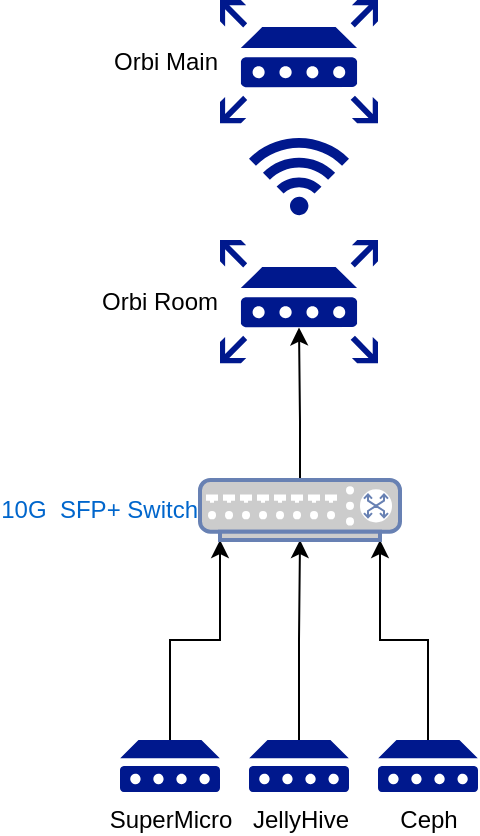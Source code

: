 <mxfile version="20.8.18" type="github" pages="7">
  <diagram id="E1EfsuxhSvi0O3DrFGvF" name="Network Overview">
    <mxGraphModel dx="1152" dy="1152" grid="1" gridSize="10" guides="1" tooltips="1" connect="1" arrows="1" fold="1" page="1" pageScale="1" pageWidth="850" pageHeight="1100" math="0" shadow="0">
      <root>
        <mxCell id="0" />
        <mxCell id="1" parent="0" />
        <mxCell id="7sLhB7o1R7ILvc8eoV0f-6" style="edgeStyle=orthogonalEdgeStyle;rounded=0;orthogonalLoop=1;jettySize=auto;html=1;entryX=0.1;entryY=1;entryDx=0;entryDy=0;entryPerimeter=0;" parent="1" source="7sLhB7o1R7ILvc8eoV0f-2" target="7sLhB7o1R7ILvc8eoV0f-5" edge="1">
          <mxGeometry relative="1" as="geometry" />
        </mxCell>
        <UserObject label="SuperMicro" link="data:page/id,ElCHXQXP82IoNYrYS7ia" id="7sLhB7o1R7ILvc8eoV0f-2">
          <mxCell style="sketch=0;aspect=fixed;pointerEvents=1;shadow=0;dashed=0;html=1;strokeColor=none;labelPosition=center;verticalLabelPosition=bottom;verticalAlign=top;align=center;fillColor=#00188D;shape=mxgraph.mscae.enterprise.device" parent="1" vertex="1">
            <mxGeometry x="336" y="524" width="50" height="26" as="geometry" />
          </mxCell>
        </UserObject>
        <mxCell id="7sLhB7o1R7ILvc8eoV0f-8" style="edgeStyle=orthogonalEdgeStyle;rounded=0;orthogonalLoop=1;jettySize=auto;html=1;entryX=0.9;entryY=1;entryDx=0;entryDy=0;entryPerimeter=0;" parent="1" source="7sLhB7o1R7ILvc8eoV0f-3" target="7sLhB7o1R7ILvc8eoV0f-5" edge="1">
          <mxGeometry relative="1" as="geometry" />
        </mxCell>
        <UserObject label="Ceph" link="data:page/id,j83oYdBpqzVburkKQ1tJ" id="7sLhB7o1R7ILvc8eoV0f-3">
          <mxCell style="sketch=0;aspect=fixed;pointerEvents=1;shadow=0;dashed=0;html=1;strokeColor=none;labelPosition=center;verticalLabelPosition=bottom;verticalAlign=top;align=center;fillColor=#00188D;shape=mxgraph.mscae.enterprise.device" parent="1" vertex="1">
            <mxGeometry x="465" y="524" width="50" height="26" as="geometry" />
          </mxCell>
        </UserObject>
        <mxCell id="7sLhB7o1R7ILvc8eoV0f-7" style="edgeStyle=orthogonalEdgeStyle;rounded=0;orthogonalLoop=1;jettySize=auto;html=1;entryX=0.5;entryY=1;entryDx=0;entryDy=0;entryPerimeter=0;" parent="1" source="7sLhB7o1R7ILvc8eoV0f-4" target="7sLhB7o1R7ILvc8eoV0f-5" edge="1">
          <mxGeometry relative="1" as="geometry" />
        </mxCell>
        <UserObject label="JellyHive" link="data:page/id,f75ZTOVikK77dWQOuikO" id="7sLhB7o1R7ILvc8eoV0f-4">
          <mxCell style="sketch=0;aspect=fixed;pointerEvents=1;shadow=0;dashed=0;html=1;strokeColor=none;labelPosition=center;verticalLabelPosition=bottom;verticalAlign=top;align=center;fillColor=#00188D;shape=mxgraph.mscae.enterprise.device" parent="1" vertex="1">
            <mxGeometry x="400.5" y="524" width="50" height="26" as="geometry" />
          </mxCell>
        </UserObject>
        <mxCell id="5HfGmw7fs_nK85q7B12F-2" style="edgeStyle=orthogonalEdgeStyle;rounded=0;orthogonalLoop=1;jettySize=auto;html=1;exitX=0.5;exitY=0;exitDx=0;exitDy=0;exitPerimeter=0;entryX=0.5;entryY=0.71;entryDx=0;entryDy=0;entryPerimeter=0;" edge="1" parent="1" source="7sLhB7o1R7ILvc8eoV0f-5" target="5HfGmw7fs_nK85q7B12F-1">
          <mxGeometry relative="1" as="geometry" />
        </mxCell>
        <mxCell id="7sLhB7o1R7ILvc8eoV0f-5" value="10G&amp;nbsp; SFP+ Switch" style="fontColor=#0066CC;verticalAlign=middle;verticalLabelPosition=middle;labelPosition=left;align=right;html=1;outlineConnect=0;fillColor=#CCCCCC;strokeColor=#6881B3;gradientColor=none;gradientDirection=north;strokeWidth=2;shape=mxgraph.networks.switch;" parent="1" vertex="1">
          <mxGeometry x="376" y="394" width="100" height="30" as="geometry" />
        </mxCell>
        <mxCell id="7sLhB7o1R7ILvc8eoV0f-9" value="" style="sketch=0;aspect=fixed;pointerEvents=1;shadow=0;dashed=0;html=1;strokeColor=none;labelPosition=center;verticalLabelPosition=bottom;verticalAlign=top;align=center;fillColor=#00188D;shape=mxgraph.mscae.enterprise.wireless_connection;rotation=-90;" parent="1" vertex="1">
          <mxGeometry x="404.5" y="215.62" width="42" height="50" as="geometry" />
        </mxCell>
        <mxCell id="7sLhB7o1R7ILvc8eoV0f-10" value="Orbi Main" style="sketch=0;aspect=fixed;pointerEvents=1;shadow=0;dashed=0;html=1;strokeColor=none;labelPosition=left;verticalLabelPosition=middle;verticalAlign=middle;align=right;fillColor=#00188D;shape=mxgraph.mscae.enterprise.router" parent="1" vertex="1">
          <mxGeometry x="386" y="154" width="79" height="61.62" as="geometry" />
        </mxCell>
        <mxCell id="5HfGmw7fs_nK85q7B12F-1" value="Orbi Room" style="sketch=0;aspect=fixed;pointerEvents=1;shadow=0;dashed=0;html=1;strokeColor=none;labelPosition=left;verticalLabelPosition=middle;verticalAlign=middle;align=right;fillColor=#00188D;shape=mxgraph.mscae.enterprise.router" vertex="1" parent="1">
          <mxGeometry x="386" y="274" width="79" height="61.62" as="geometry" />
        </mxCell>
      </root>
    </mxGraphModel>
  </diagram>
  <diagram id="ElCHXQXP82IoNYrYS7ia" name="SuperMicro DualSock">
    <mxGraphModel dx="1152" dy="1152" grid="1" gridSize="10" guides="1" tooltips="1" connect="1" arrows="1" fold="1" page="1" pageScale="1" pageWidth="850" pageHeight="1100" math="0" shadow="0">
      <root>
        <mxCell id="0" />
        <mxCell id="1" parent="0" />
      </root>
    </mxGraphModel>
  </diagram>
  <diagram id="j83oYdBpqzVburkKQ1tJ" name="Ceph">
    <mxGraphModel dx="1152" dy="1152" grid="1" gridSize="10" guides="1" tooltips="1" connect="1" arrows="1" fold="1" page="1" pageScale="1" pageWidth="850" pageHeight="1100" math="0" shadow="0">
      <root>
        <mxCell id="0" />
        <mxCell id="1" parent="0" />
        <mxCell id="AwaVexAP-3yjNLGgfEaI-5" style="edgeStyle=orthogonalEdgeStyle;rounded=0;orthogonalLoop=1;jettySize=auto;html=1;exitX=0.5;exitY=0;exitDx=0;exitDy=0;exitPerimeter=0;entryX=0.01;entryY=0.98;entryDx=0;entryDy=0;entryPerimeter=0;" edge="1" parent="1" source="AwaVexAP-3yjNLGgfEaI-1" target="AwaVexAP-3yjNLGgfEaI-4">
          <mxGeometry relative="1" as="geometry" />
        </mxCell>
        <UserObject label="Ceph-1" link="data:page/id,Vjd5sq-JhDC3Dur63Eyk" id="AwaVexAP-3yjNLGgfEaI-1">
          <mxCell style="sketch=0;aspect=fixed;pointerEvents=1;shadow=0;dashed=0;html=1;strokeColor=none;labelPosition=center;verticalLabelPosition=bottom;verticalAlign=top;align=center;fillColor=#00188D;shape=mxgraph.mscae.enterprise.server_generic" vertex="1" parent="1">
            <mxGeometry x="330" y="490" width="24" height="50" as="geometry" />
          </mxCell>
        </UserObject>
        <mxCell id="AwaVexAP-3yjNLGgfEaI-6" style="edgeStyle=orthogonalEdgeStyle;rounded=0;orthogonalLoop=1;jettySize=auto;html=1;exitX=0.5;exitY=0;exitDx=0;exitDy=0;exitPerimeter=0;entryX=0.5;entryY=1;entryDx=0;entryDy=0;entryPerimeter=0;" edge="1" parent="1" source="AwaVexAP-3yjNLGgfEaI-2" target="AwaVexAP-3yjNLGgfEaI-4">
          <mxGeometry relative="1" as="geometry" />
        </mxCell>
        <UserObject label="Ceph-2" link="data:page/id,dJAMB9YnKg-9HXfTzt0Q" id="AwaVexAP-3yjNLGgfEaI-2">
          <mxCell style="sketch=0;aspect=fixed;pointerEvents=1;shadow=0;dashed=0;html=1;strokeColor=none;labelPosition=center;verticalLabelPosition=bottom;verticalAlign=top;align=center;fillColor=#00188D;shape=mxgraph.mscae.enterprise.server_generic" vertex="1" parent="1">
            <mxGeometry x="450" y="490" width="24" height="50" as="geometry" />
          </mxCell>
        </UserObject>
        <mxCell id="AwaVexAP-3yjNLGgfEaI-7" style="edgeStyle=orthogonalEdgeStyle;rounded=0;orthogonalLoop=1;jettySize=auto;html=1;exitX=0.5;exitY=0;exitDx=0;exitDy=0;exitPerimeter=0;entryX=0.99;entryY=0.98;entryDx=0;entryDy=0;entryPerimeter=0;" edge="1" parent="1" source="AwaVexAP-3yjNLGgfEaI-3" target="AwaVexAP-3yjNLGgfEaI-4">
          <mxGeometry relative="1" as="geometry" />
        </mxCell>
        <UserObject label="Ceph-3" link="data:page/id,MnN-UX4BbHbzCIjnVO7I" id="AwaVexAP-3yjNLGgfEaI-3">
          <mxCell style="sketch=0;aspect=fixed;pointerEvents=1;shadow=0;dashed=0;html=1;strokeColor=none;labelPosition=center;verticalLabelPosition=bottom;verticalAlign=top;align=center;fillColor=#00188D;shape=mxgraph.mscae.enterprise.server_generic" vertex="1" parent="1">
            <mxGeometry x="570" y="490" width="24" height="50" as="geometry" />
          </mxCell>
        </UserObject>
        <mxCell id="AwaVexAP-3yjNLGgfEaI-4" value="10Gb SFP+ Switch" style="sketch=0;aspect=fixed;pointerEvents=1;shadow=0;dashed=0;html=1;strokeColor=none;labelPosition=center;verticalLabelPosition=top;verticalAlign=bottom;align=center;fillColor=#00188D;shape=mxgraph.mscae.enterprise.device" vertex="1" parent="1">
          <mxGeometry x="437" y="320" width="50" height="26" as="geometry" />
        </mxCell>
        <UserObject label="Go Back" link="data:page/id,E1EfsuxhSvi0O3DrFGvF" id="1Opaqr3p8xX2t_JSOPM--1">
          <mxCell style="shape=flexArrow;endArrow=classic;html=1;rounded=0;labelPosition=right;verticalLabelPosition=bottom;align=left;verticalAlign=top;" edge="1" parent="1">
            <mxGeometry width="50" height="50" relative="1" as="geometry">
              <mxPoint x="90" y="90" as="sourcePoint" />
              <mxPoint x="40" y="40" as="targetPoint" />
            </mxGeometry>
          </mxCell>
        </UserObject>
      </root>
    </mxGraphModel>
  </diagram>
  <diagram id="Vjd5sq-JhDC3Dur63Eyk" name="Ceph-1">
    <mxGraphModel dx="1152" dy="1152" grid="1" gridSize="10" guides="1" tooltips="1" connect="1" arrows="1" fold="1" page="1" pageScale="1" pageWidth="850" pageHeight="1100" math="0" shadow="0">
      <root>
        <mxCell id="0" />
        <mxCell id="1" parent="0" />
        <mxCell id="ApBoAAum1uApdB_s47ig-1" value="SFP+ NIC, Dual port" style="sketch=0;aspect=fixed;pointerEvents=1;shadow=0;dashed=0;html=1;strokeColor=none;labelPosition=center;verticalLabelPosition=bottom;verticalAlign=top;align=center;fillColor=#00188D;shape=mxgraph.mscae.enterprise.network_card" vertex="1" parent="1">
          <mxGeometry x="520" y="720" width="50" height="35" as="geometry" />
        </mxCell>
        <mxCell id="ApBoAAum1uApdB_s47ig-2" value="mITX/mATX 2U Chassis, 4~ 3.5&quot; drives" style="sketch=0;aspect=fixed;pointerEvents=1;shadow=0;dashed=0;html=1;strokeColor=none;labelPosition=center;verticalLabelPosition=top;verticalAlign=bottom;align=center;fillColor=#00188D;shape=mxgraph.mscae.enterprise.device" vertex="1" parent="1">
          <mxGeometry x="400" y="450" width="50" height="26" as="geometry" />
        </mxCell>
        <mxCell id="ApBoAAum1uApdB_s47ig-3" style="edgeStyle=orthogonalEdgeStyle;rounded=0;orthogonalLoop=1;jettySize=auto;html=1;exitX=1;exitY=0.505;exitDx=0;exitDy=0;exitPerimeter=0;" edge="1" parent="1" source="ApBoAAum1uApdB_s47ig-5" target="ApBoAAum1uApdB_s47ig-1">
          <mxGeometry relative="1" as="geometry" />
        </mxCell>
        <mxCell id="ApBoAAum1uApdB_s47ig-4" style="edgeStyle=orthogonalEdgeStyle;rounded=0;orthogonalLoop=1;jettySize=auto;html=1;exitX=0.5;exitY=0.03;exitDx=0;exitDy=0;exitPerimeter=0;entryX=0.5;entryY=1;entryDx=0;entryDy=0;entryPerimeter=0;" edge="1" parent="1" source="ApBoAAum1uApdB_s47ig-5" target="ApBoAAum1uApdB_s47ig-15">
          <mxGeometry relative="1" as="geometry" />
        </mxCell>
        <mxCell id="ApBoAAum1uApdB_s47ig-5" value="Ryzen 7 5700G" style="sketch=0;aspect=fixed;pointerEvents=1;shadow=0;dashed=0;html=1;strokeColor=none;labelPosition=left;verticalLabelPosition=middle;verticalAlign=middle;align=right;fillColor=#00188D;shape=mxgraph.mscae.enterprise.connectors" vertex="1" parent="1">
          <mxGeometry x="400" y="720" width="50" height="34" as="geometry" />
        </mxCell>
        <mxCell id="ApBoAAum1uApdB_s47ig-6" style="edgeStyle=orthogonalEdgeStyle;rounded=0;orthogonalLoop=1;jettySize=auto;html=1;exitX=1;exitY=0.5;exitDx=0;exitDy=0;exitPerimeter=0;entryX=0;entryY=0.5;entryDx=0;entryDy=0;entryPerimeter=0;" edge="1" parent="1" source="ApBoAAum1uApdB_s47ig-7" target="ApBoAAum1uApdB_s47ig-15">
          <mxGeometry relative="1" as="geometry" />
        </mxCell>
        <mxCell id="ApBoAAum1uApdB_s47ig-7" value="4TB 3.5&quot; HDD" style="sketch=0;aspect=fixed;pointerEvents=1;shadow=0;dashed=0;html=1;strokeColor=none;labelPosition=center;verticalLabelPosition=bottom;verticalAlign=top;align=center;fillColor=#00188D;shape=mxgraph.mscae.enterprise.database_generic" vertex="1" parent="1">
          <mxGeometry x="114.5" y="700" width="37" height="50" as="geometry" />
        </mxCell>
        <mxCell id="ApBoAAum1uApdB_s47ig-8" style="edgeStyle=orthogonalEdgeStyle;rounded=0;orthogonalLoop=1;jettySize=auto;html=1;exitX=1;exitY=0.5;exitDx=0;exitDy=0;exitPerimeter=0;entryX=0;entryY=0.5;entryDx=0;entryDy=0;entryPerimeter=0;" edge="1" parent="1" source="ApBoAAum1uApdB_s47ig-9" target="ApBoAAum1uApdB_s47ig-15">
          <mxGeometry relative="1" as="geometry" />
        </mxCell>
        <mxCell id="ApBoAAum1uApdB_s47ig-9" value="M.2 NVMe for OS" style="sketch=0;aspect=fixed;pointerEvents=1;shadow=0;dashed=0;html=1;strokeColor=none;labelPosition=center;verticalLabelPosition=top;verticalAlign=bottom;align=center;fillColor=#00188D;shape=mxgraph.mscae.enterprise.document" vertex="1" parent="1">
          <mxGeometry x="111.5" y="490" width="40" height="50" as="geometry" />
        </mxCell>
        <mxCell id="ApBoAAum1uApdB_s47ig-10" style="edgeStyle=orthogonalEdgeStyle;rounded=0;orthogonalLoop=1;jettySize=auto;html=1;exitX=1;exitY=0.5;exitDx=0;exitDy=0;exitPerimeter=0;entryX=0;entryY=0.5;entryDx=0;entryDy=0;entryPerimeter=0;" edge="1" parent="1" source="ApBoAAum1uApdB_s47ig-11" target="ApBoAAum1uApdB_s47ig-15">
          <mxGeometry relative="1" as="geometry" />
        </mxCell>
        <mxCell id="ApBoAAum1uApdB_s47ig-11" value="M.2 NVMe for Journaling" style="sketch=0;aspect=fixed;pointerEvents=1;shadow=0;dashed=0;html=1;strokeColor=none;labelPosition=center;verticalLabelPosition=bottom;verticalAlign=top;align=center;fillColor=#00188D;shape=mxgraph.mscae.enterprise.document" vertex="1" parent="1">
          <mxGeometry x="110" y="589" width="40" height="50" as="geometry" />
        </mxCell>
        <mxCell id="ApBoAAum1uApdB_s47ig-12" style="edgeStyle=orthogonalEdgeStyle;rounded=0;orthogonalLoop=1;jettySize=auto;html=1;exitX=0.5;exitY=0;exitDx=0;exitDy=0;exitPerimeter=0;entryX=0.5;entryY=0.97;entryDx=0;entryDy=0;entryPerimeter=0;" edge="1" parent="1" source="ApBoAAum1uApdB_s47ig-13" target="ApBoAAum1uApdB_s47ig-5">
          <mxGeometry relative="1" as="geometry" />
        </mxCell>
        <mxCell id="ApBoAAum1uApdB_s47ig-13" value="32-64GB Ram" style="sketch=0;aspect=fixed;pointerEvents=1;shadow=0;dashed=0;html=1;strokeColor=none;labelPosition=center;verticalLabelPosition=bottom;verticalAlign=top;align=center;fillColor=#00188D;shape=mxgraph.mscae.enterprise.storage" vertex="1" parent="1">
          <mxGeometry x="400" y="840" width="50" height="41" as="geometry" />
        </mxCell>
        <mxCell id="ApBoAAum1uApdB_s47ig-14" style="edgeStyle=orthogonalEdgeStyle;rounded=0;orthogonalLoop=1;jettySize=auto;html=1;exitX=0.5;exitY=0;exitDx=0;exitDy=0;exitPerimeter=0;entryX=0.5;entryY=1;entryDx=0;entryDy=0;entryPerimeter=0;" edge="1" parent="1" source="ApBoAAum1uApdB_s47ig-15" target="ApBoAAum1uApdB_s47ig-2">
          <mxGeometry relative="1" as="geometry" />
        </mxCell>
        <mxCell id="ApBoAAum1uApdB_s47ig-15" value="mITX/mATX motherboard" style="sketch=0;aspect=fixed;pointerEvents=1;shadow=0;dashed=0;html=1;strokeColor=none;labelPosition=right;verticalLabelPosition=middle;verticalAlign=middle;align=left;fillColor=#00188D;shape=mxgraph.mscae.enterprise.smartcard" vertex="1" parent="1">
          <mxGeometry x="400" y="598" width="50" height="32" as="geometry" />
        </mxCell>
        <UserObject label="Go Back" link="data:page/id,j83oYdBpqzVburkKQ1tJ" id="hIyNV1SKVltQaKVPm9AW-1">
          <mxCell style="shape=flexArrow;endArrow=classic;html=1;rounded=0;labelPosition=right;verticalLabelPosition=bottom;align=left;verticalAlign=top;" edge="1" parent="1">
            <mxGeometry width="50" height="50" relative="1" as="geometry">
              <mxPoint x="90" y="90" as="sourcePoint" />
              <mxPoint x="40" y="40" as="targetPoint" />
            </mxGeometry>
          </mxCell>
        </UserObject>
      </root>
    </mxGraphModel>
  </diagram>
  <diagram id="dJAMB9YnKg-9HXfTzt0Q" name="Ceph-2">
    <mxGraphModel dx="1152" dy="1152" grid="1" gridSize="10" guides="1" tooltips="1" connect="1" arrows="1" fold="1" page="1" pageScale="1" pageWidth="850" pageHeight="1100" math="0" shadow="0">
      <root>
        <mxCell id="0" />
        <mxCell id="1" parent="0" />
        <mxCell id="Hj6cFRKGHhb9x1Fbf2D3-1" value="SFP+ NIC, Dual port" style="sketch=0;aspect=fixed;pointerEvents=1;shadow=0;dashed=0;html=1;strokeColor=none;labelPosition=center;verticalLabelPosition=bottom;verticalAlign=top;align=center;fillColor=#00188D;shape=mxgraph.mscae.enterprise.network_card" vertex="1" parent="1">
          <mxGeometry x="520" y="720" width="50" height="35" as="geometry" />
        </mxCell>
        <mxCell id="Hj6cFRKGHhb9x1Fbf2D3-2" value="mITX/mATX 2U Chassis, 4~ 3.5&quot; drives" style="sketch=0;aspect=fixed;pointerEvents=1;shadow=0;dashed=0;html=1;strokeColor=none;labelPosition=center;verticalLabelPosition=top;verticalAlign=bottom;align=center;fillColor=#00188D;shape=mxgraph.mscae.enterprise.device" vertex="1" parent="1">
          <mxGeometry x="400" y="450" width="50" height="26" as="geometry" />
        </mxCell>
        <mxCell id="Hj6cFRKGHhb9x1Fbf2D3-3" style="edgeStyle=orthogonalEdgeStyle;rounded=0;orthogonalLoop=1;jettySize=auto;html=1;exitX=1;exitY=0.505;exitDx=0;exitDy=0;exitPerimeter=0;" edge="1" parent="1" source="Hj6cFRKGHhb9x1Fbf2D3-5" target="Hj6cFRKGHhb9x1Fbf2D3-1">
          <mxGeometry relative="1" as="geometry" />
        </mxCell>
        <mxCell id="Hj6cFRKGHhb9x1Fbf2D3-4" style="edgeStyle=orthogonalEdgeStyle;rounded=0;orthogonalLoop=1;jettySize=auto;html=1;exitX=0.5;exitY=0.03;exitDx=0;exitDy=0;exitPerimeter=0;entryX=0.5;entryY=1;entryDx=0;entryDy=0;entryPerimeter=0;" edge="1" parent="1" source="Hj6cFRKGHhb9x1Fbf2D3-5" target="Hj6cFRKGHhb9x1Fbf2D3-15">
          <mxGeometry relative="1" as="geometry" />
        </mxCell>
        <mxCell id="Hj6cFRKGHhb9x1Fbf2D3-5" value="Ryzen 7 5700G" style="sketch=0;aspect=fixed;pointerEvents=1;shadow=0;dashed=0;html=1;strokeColor=none;labelPosition=left;verticalLabelPosition=middle;verticalAlign=middle;align=right;fillColor=#00188D;shape=mxgraph.mscae.enterprise.connectors" vertex="1" parent="1">
          <mxGeometry x="400" y="720" width="50" height="34" as="geometry" />
        </mxCell>
        <mxCell id="Hj6cFRKGHhb9x1Fbf2D3-6" style="edgeStyle=orthogonalEdgeStyle;rounded=0;orthogonalLoop=1;jettySize=auto;html=1;exitX=1;exitY=0.5;exitDx=0;exitDy=0;exitPerimeter=0;entryX=0;entryY=0.5;entryDx=0;entryDy=0;entryPerimeter=0;" edge="1" parent="1" source="Hj6cFRKGHhb9x1Fbf2D3-7" target="Hj6cFRKGHhb9x1Fbf2D3-15">
          <mxGeometry relative="1" as="geometry" />
        </mxCell>
        <mxCell id="Hj6cFRKGHhb9x1Fbf2D3-7" value="4TB 3.5&quot; HDD" style="sketch=0;aspect=fixed;pointerEvents=1;shadow=0;dashed=0;html=1;strokeColor=none;labelPosition=center;verticalLabelPosition=bottom;verticalAlign=top;align=center;fillColor=#00188D;shape=mxgraph.mscae.enterprise.database_generic" vertex="1" parent="1">
          <mxGeometry x="114.5" y="700" width="37" height="50" as="geometry" />
        </mxCell>
        <mxCell id="Hj6cFRKGHhb9x1Fbf2D3-8" style="edgeStyle=orthogonalEdgeStyle;rounded=0;orthogonalLoop=1;jettySize=auto;html=1;exitX=1;exitY=0.5;exitDx=0;exitDy=0;exitPerimeter=0;entryX=0;entryY=0.5;entryDx=0;entryDy=0;entryPerimeter=0;" edge="1" parent="1" source="Hj6cFRKGHhb9x1Fbf2D3-9" target="Hj6cFRKGHhb9x1Fbf2D3-15">
          <mxGeometry relative="1" as="geometry" />
        </mxCell>
        <mxCell id="Hj6cFRKGHhb9x1Fbf2D3-9" value="M.2 NVMe for OS" style="sketch=0;aspect=fixed;pointerEvents=1;shadow=0;dashed=0;html=1;strokeColor=none;labelPosition=center;verticalLabelPosition=top;verticalAlign=bottom;align=center;fillColor=#00188D;shape=mxgraph.mscae.enterprise.document" vertex="1" parent="1">
          <mxGeometry x="111.5" y="490" width="40" height="50" as="geometry" />
        </mxCell>
        <mxCell id="Hj6cFRKGHhb9x1Fbf2D3-10" style="edgeStyle=orthogonalEdgeStyle;rounded=0;orthogonalLoop=1;jettySize=auto;html=1;exitX=1;exitY=0.5;exitDx=0;exitDy=0;exitPerimeter=0;entryX=0;entryY=0.5;entryDx=0;entryDy=0;entryPerimeter=0;" edge="1" parent="1" source="Hj6cFRKGHhb9x1Fbf2D3-11" target="Hj6cFRKGHhb9x1Fbf2D3-15">
          <mxGeometry relative="1" as="geometry" />
        </mxCell>
        <mxCell id="Hj6cFRKGHhb9x1Fbf2D3-11" value="M.2 NVMe for Journaling" style="sketch=0;aspect=fixed;pointerEvents=1;shadow=0;dashed=0;html=1;strokeColor=none;labelPosition=center;verticalLabelPosition=bottom;verticalAlign=top;align=center;fillColor=#00188D;shape=mxgraph.mscae.enterprise.document" vertex="1" parent="1">
          <mxGeometry x="110" y="589" width="40" height="50" as="geometry" />
        </mxCell>
        <mxCell id="Hj6cFRKGHhb9x1Fbf2D3-12" style="edgeStyle=orthogonalEdgeStyle;rounded=0;orthogonalLoop=1;jettySize=auto;html=1;exitX=0.5;exitY=0;exitDx=0;exitDy=0;exitPerimeter=0;entryX=0.5;entryY=0.97;entryDx=0;entryDy=0;entryPerimeter=0;" edge="1" parent="1" source="Hj6cFRKGHhb9x1Fbf2D3-13" target="Hj6cFRKGHhb9x1Fbf2D3-5">
          <mxGeometry relative="1" as="geometry" />
        </mxCell>
        <mxCell id="Hj6cFRKGHhb9x1Fbf2D3-13" value="32-64GB Ram" style="sketch=0;aspect=fixed;pointerEvents=1;shadow=0;dashed=0;html=1;strokeColor=none;labelPosition=center;verticalLabelPosition=bottom;verticalAlign=top;align=center;fillColor=#00188D;shape=mxgraph.mscae.enterprise.storage" vertex="1" parent="1">
          <mxGeometry x="400" y="840" width="50" height="41" as="geometry" />
        </mxCell>
        <mxCell id="Hj6cFRKGHhb9x1Fbf2D3-14" style="edgeStyle=orthogonalEdgeStyle;rounded=0;orthogonalLoop=1;jettySize=auto;html=1;exitX=0.5;exitY=0;exitDx=0;exitDy=0;exitPerimeter=0;entryX=0.5;entryY=1;entryDx=0;entryDy=0;entryPerimeter=0;" edge="1" parent="1" source="Hj6cFRKGHhb9x1Fbf2D3-15" target="Hj6cFRKGHhb9x1Fbf2D3-2">
          <mxGeometry relative="1" as="geometry" />
        </mxCell>
        <mxCell id="Hj6cFRKGHhb9x1Fbf2D3-15" value="mITX/mATX motherboard" style="sketch=0;aspect=fixed;pointerEvents=1;shadow=0;dashed=0;html=1;strokeColor=none;labelPosition=right;verticalLabelPosition=middle;verticalAlign=middle;align=left;fillColor=#00188D;shape=mxgraph.mscae.enterprise.smartcard" vertex="1" parent="1">
          <mxGeometry x="400" y="598" width="50" height="32" as="geometry" />
        </mxCell>
        <UserObject label="Go Back" link="data:page/id,j83oYdBpqzVburkKQ1tJ" id="wXbcz0rHVDjoHOJDXH11-1">
          <mxCell style="shape=flexArrow;endArrow=classic;html=1;rounded=0;labelPosition=right;verticalLabelPosition=bottom;align=left;verticalAlign=top;" edge="1" parent="1">
            <mxGeometry width="50" height="50" relative="1" as="geometry">
              <mxPoint x="90" y="90" as="sourcePoint" />
              <mxPoint x="40" y="40" as="targetPoint" />
            </mxGeometry>
          </mxCell>
        </UserObject>
      </root>
    </mxGraphModel>
  </diagram>
  <diagram id="MnN-UX4BbHbzCIjnVO7I" name="Ceph-3">
    <mxGraphModel dx="1152" dy="1152" grid="1" gridSize="10" guides="1" tooltips="1" connect="1" arrows="1" fold="1" page="1" pageScale="1" pageWidth="850" pageHeight="1100" math="0" shadow="0">
      <root>
        <mxCell id="0" />
        <mxCell id="1" parent="0" />
        <mxCell id="WTUsXe7EHXzarnpLnSN8-1" value="SFP+ NIC, Dual port" style="sketch=0;aspect=fixed;pointerEvents=1;shadow=0;dashed=0;html=1;strokeColor=none;labelPosition=center;verticalLabelPosition=bottom;verticalAlign=top;align=center;fillColor=#00188D;shape=mxgraph.mscae.enterprise.network_card" vertex="1" parent="1">
          <mxGeometry x="520" y="720" width="50" height="35" as="geometry" />
        </mxCell>
        <mxCell id="WTUsXe7EHXzarnpLnSN8-6" value="mITX/mATX 2U Chassis, 4~ 3.5&quot; drives" style="sketch=0;aspect=fixed;pointerEvents=1;shadow=0;dashed=0;html=1;strokeColor=none;labelPosition=center;verticalLabelPosition=top;verticalAlign=bottom;align=center;fillColor=#00188D;shape=mxgraph.mscae.enterprise.device" vertex="1" parent="1">
          <mxGeometry x="400" y="450" width="50" height="26" as="geometry" />
        </mxCell>
        <mxCell id="WTUsXe7EHXzarnpLnSN8-7" style="edgeStyle=orthogonalEdgeStyle;rounded=0;orthogonalLoop=1;jettySize=auto;html=1;exitX=1;exitY=0.505;exitDx=0;exitDy=0;exitPerimeter=0;" edge="1" parent="1" source="WTUsXe7EHXzarnpLnSN8-8" target="WTUsXe7EHXzarnpLnSN8-1">
          <mxGeometry relative="1" as="geometry" />
        </mxCell>
        <mxCell id="NJ7LlG7DpJsIjzuGmJOf-6" style="edgeStyle=orthogonalEdgeStyle;rounded=0;orthogonalLoop=1;jettySize=auto;html=1;exitX=0.5;exitY=0.03;exitDx=0;exitDy=0;exitPerimeter=0;entryX=0.5;entryY=1;entryDx=0;entryDy=0;entryPerimeter=0;" edge="1" parent="1" source="WTUsXe7EHXzarnpLnSN8-8" target="NJ7LlG7DpJsIjzuGmJOf-4">
          <mxGeometry relative="1" as="geometry" />
        </mxCell>
        <mxCell id="WTUsXe7EHXzarnpLnSN8-8" value="Ryzen 7 5700G" style="sketch=0;aspect=fixed;pointerEvents=1;shadow=0;dashed=0;html=1;strokeColor=none;labelPosition=left;verticalLabelPosition=middle;verticalAlign=middle;align=right;fillColor=#00188D;shape=mxgraph.mscae.enterprise.connectors" vertex="1" parent="1">
          <mxGeometry x="400" y="720" width="50" height="34" as="geometry" />
        </mxCell>
        <mxCell id="NJ7LlG7DpJsIjzuGmJOf-9" style="edgeStyle=orthogonalEdgeStyle;rounded=0;orthogonalLoop=1;jettySize=auto;html=1;exitX=1;exitY=0.5;exitDx=0;exitDy=0;exitPerimeter=0;entryX=0;entryY=0.5;entryDx=0;entryDy=0;entryPerimeter=0;" edge="1" parent="1" source="WTUsXe7EHXzarnpLnSN8-9" target="NJ7LlG7DpJsIjzuGmJOf-4">
          <mxGeometry relative="1" as="geometry" />
        </mxCell>
        <mxCell id="WTUsXe7EHXzarnpLnSN8-9" value="4TB 3.5&quot; HDD" style="sketch=0;aspect=fixed;pointerEvents=1;shadow=0;dashed=0;html=1;strokeColor=none;labelPosition=center;verticalLabelPosition=bottom;verticalAlign=top;align=center;fillColor=#00188D;shape=mxgraph.mscae.enterprise.database_generic" vertex="1" parent="1">
          <mxGeometry x="114.5" y="700" width="37" height="50" as="geometry" />
        </mxCell>
        <mxCell id="NJ7LlG7DpJsIjzuGmJOf-10" style="edgeStyle=orthogonalEdgeStyle;rounded=0;orthogonalLoop=1;jettySize=auto;html=1;exitX=1;exitY=0.5;exitDx=0;exitDy=0;exitPerimeter=0;entryX=0;entryY=0.5;entryDx=0;entryDy=0;entryPerimeter=0;" edge="1" parent="1" source="WTUsXe7EHXzarnpLnSN8-10" target="NJ7LlG7DpJsIjzuGmJOf-4">
          <mxGeometry relative="1" as="geometry" />
        </mxCell>
        <mxCell id="WTUsXe7EHXzarnpLnSN8-10" value="M.2 NVMe for OS" style="sketch=0;aspect=fixed;pointerEvents=1;shadow=0;dashed=0;html=1;strokeColor=none;labelPosition=center;verticalLabelPosition=top;verticalAlign=bottom;align=center;fillColor=#00188D;shape=mxgraph.mscae.enterprise.document" vertex="1" parent="1">
          <mxGeometry x="111.5" y="490" width="40" height="50" as="geometry" />
        </mxCell>
        <mxCell id="NJ7LlG7DpJsIjzuGmJOf-8" style="edgeStyle=orthogonalEdgeStyle;rounded=0;orthogonalLoop=1;jettySize=auto;html=1;exitX=1;exitY=0.5;exitDx=0;exitDy=0;exitPerimeter=0;entryX=0;entryY=0.5;entryDx=0;entryDy=0;entryPerimeter=0;" edge="1" parent="1" source="WTUsXe7EHXzarnpLnSN8-11" target="NJ7LlG7DpJsIjzuGmJOf-4">
          <mxGeometry relative="1" as="geometry" />
        </mxCell>
        <mxCell id="WTUsXe7EHXzarnpLnSN8-11" value="M.2 NVMe for Journaling" style="sketch=0;aspect=fixed;pointerEvents=1;shadow=0;dashed=0;html=1;strokeColor=none;labelPosition=center;verticalLabelPosition=bottom;verticalAlign=top;align=center;fillColor=#00188D;shape=mxgraph.mscae.enterprise.document" vertex="1" parent="1">
          <mxGeometry x="110" y="589" width="40" height="50" as="geometry" />
        </mxCell>
        <mxCell id="WTUsXe7EHXzarnpLnSN8-12" style="edgeStyle=orthogonalEdgeStyle;rounded=0;orthogonalLoop=1;jettySize=auto;html=1;exitX=0.5;exitY=0;exitDx=0;exitDy=0;exitPerimeter=0;entryX=0.5;entryY=0.97;entryDx=0;entryDy=0;entryPerimeter=0;" edge="1" parent="1" source="WTUsXe7EHXzarnpLnSN8-13" target="WTUsXe7EHXzarnpLnSN8-8">
          <mxGeometry relative="1" as="geometry" />
        </mxCell>
        <mxCell id="WTUsXe7EHXzarnpLnSN8-13" value="32-64GB Ram" style="sketch=0;aspect=fixed;pointerEvents=1;shadow=0;dashed=0;html=1;strokeColor=none;labelPosition=center;verticalLabelPosition=bottom;verticalAlign=top;align=center;fillColor=#00188D;shape=mxgraph.mscae.enterprise.storage" vertex="1" parent="1">
          <mxGeometry x="400" y="840" width="50" height="41" as="geometry" />
        </mxCell>
        <mxCell id="NJ7LlG7DpJsIjzuGmJOf-11" style="edgeStyle=orthogonalEdgeStyle;rounded=0;orthogonalLoop=1;jettySize=auto;html=1;exitX=0.5;exitY=0;exitDx=0;exitDy=0;exitPerimeter=0;entryX=0.5;entryY=1;entryDx=0;entryDy=0;entryPerimeter=0;" edge="1" parent="1" source="NJ7LlG7DpJsIjzuGmJOf-4" target="WTUsXe7EHXzarnpLnSN8-6">
          <mxGeometry relative="1" as="geometry" />
        </mxCell>
        <mxCell id="NJ7LlG7DpJsIjzuGmJOf-4" value="mITX/mATX motherboard" style="sketch=0;aspect=fixed;pointerEvents=1;shadow=0;dashed=0;html=1;strokeColor=none;labelPosition=right;verticalLabelPosition=middle;verticalAlign=middle;align=left;fillColor=#00188D;shape=mxgraph.mscae.enterprise.smartcard" vertex="1" parent="1">
          <mxGeometry x="400" y="598" width="50" height="32" as="geometry" />
        </mxCell>
        <UserObject label="Go Back" link="data:page/id,j83oYdBpqzVburkKQ1tJ" id="KkTZbjbWiP1kTROVlcUc-1">
          <mxCell style="shape=flexArrow;endArrow=classic;html=1;rounded=0;labelPosition=right;verticalLabelPosition=bottom;align=left;verticalAlign=top;" edge="1" parent="1">
            <mxGeometry width="50" height="50" relative="1" as="geometry">
              <mxPoint x="90" y="90" as="sourcePoint" />
              <mxPoint x="40" y="40" as="targetPoint" />
            </mxGeometry>
          </mxCell>
        </UserObject>
      </root>
    </mxGraphModel>
  </diagram>
  <diagram id="f75ZTOVikK77dWQOuikO" name="JellyHive">
    <mxGraphModel dx="1152" dy="1152" grid="1" gridSize="10" guides="1" tooltips="1" connect="1" arrows="1" fold="1" page="1" pageScale="1" pageWidth="850" pageHeight="1100" math="0" shadow="0">
      <root>
        <mxCell id="0" />
        <mxCell id="1" parent="0" />
        <mxCell id="AMo5JXxU8uF4BOOdNNoE-17" style="edgeStyle=orthogonalEdgeStyle;rounded=0;orthogonalLoop=1;jettySize=auto;html=1;exitX=0;exitY=0.5;exitDx=0;exitDy=0;exitPerimeter=0;" edge="1" parent="1" source="AMo5JXxU8uF4BOOdNNoE-1" target="AMo5JXxU8uF4BOOdNNoE-8">
          <mxGeometry relative="1" as="geometry" />
        </mxCell>
        <mxCell id="AMo5JXxU8uF4BOOdNNoE-1" value="SFP+ NIC, Dual port" style="sketch=0;aspect=fixed;pointerEvents=1;shadow=0;dashed=0;html=1;strokeColor=none;labelPosition=center;verticalLabelPosition=bottom;verticalAlign=top;align=center;fillColor=#00188D;shape=mxgraph.mscae.enterprise.network_card" vertex="1" parent="1">
          <mxGeometry x="520" y="560" width="50" height="35" as="geometry" />
        </mxCell>
        <mxCell id="AMo5JXxU8uF4BOOdNNoE-6" value="mITX/mATX 2U Chassis" style="sketch=0;aspect=fixed;pointerEvents=1;shadow=0;dashed=0;html=1;strokeColor=none;labelPosition=center;verticalLabelPosition=top;verticalAlign=bottom;align=center;fillColor=#00188D;shape=mxgraph.mscae.enterprise.device" vertex="1" parent="1">
          <mxGeometry x="400" y="450" width="50" height="26" as="geometry" />
        </mxCell>
        <mxCell id="AMo5JXxU8uF4BOOdNNoE-15" style="edgeStyle=orthogonalEdgeStyle;rounded=0;orthogonalLoop=1;jettySize=auto;html=1;exitX=0.5;exitY=0.03;exitDx=0;exitDy=0;exitPerimeter=0;entryX=0.5;entryY=1;entryDx=0;entryDy=0;entryPerimeter=0;" edge="1" parent="1" source="AMo5JXxU8uF4BOOdNNoE-8" target="AMo5JXxU8uF4BOOdNNoE-6">
          <mxGeometry relative="1" as="geometry" />
        </mxCell>
        <mxCell id="AMo5JXxU8uF4BOOdNNoE-8" value="i5-11400" style="sketch=0;aspect=fixed;pointerEvents=1;shadow=0;dashed=0;html=1;strokeColor=none;labelPosition=left;verticalLabelPosition=middle;verticalAlign=middle;align=right;fillColor=#00188D;shape=mxgraph.mscae.enterprise.connectors" vertex="1" parent="1">
          <mxGeometry x="400" y="560" width="50" height="34" as="geometry" />
        </mxCell>
        <mxCell id="AMo5JXxU8uF4BOOdNNoE-16" style="edgeStyle=orthogonalEdgeStyle;rounded=0;orthogonalLoop=1;jettySize=auto;html=1;exitX=1;exitY=0.5;exitDx=0;exitDy=0;exitPerimeter=0;entryX=0.03;entryY=0.5;entryDx=0;entryDy=0;entryPerimeter=0;" edge="1" parent="1" source="AMo5JXxU8uF4BOOdNNoE-10" target="AMo5JXxU8uF4BOOdNNoE-6">
          <mxGeometry relative="1" as="geometry" />
        </mxCell>
        <mxCell id="AMo5JXxU8uF4BOOdNNoE-10" value="M.2 NVMe for OS" style="sketch=0;aspect=fixed;pointerEvents=1;shadow=0;dashed=0;html=1;strokeColor=none;labelPosition=center;verticalLabelPosition=top;verticalAlign=bottom;align=center;fillColor=#00188D;shape=mxgraph.mscae.enterprise.document" vertex="1" parent="1">
          <mxGeometry x="270" y="438" width="40" height="50" as="geometry" />
        </mxCell>
        <mxCell id="AMo5JXxU8uF4BOOdNNoE-12" style="edgeStyle=orthogonalEdgeStyle;rounded=0;orthogonalLoop=1;jettySize=auto;html=1;exitX=0.5;exitY=0;exitDx=0;exitDy=0;exitPerimeter=0;entryX=0.5;entryY=0.97;entryDx=0;entryDy=0;entryPerimeter=0;" edge="1" parent="1" source="AMo5JXxU8uF4BOOdNNoE-13" target="AMo5JXxU8uF4BOOdNNoE-8">
          <mxGeometry relative="1" as="geometry" />
        </mxCell>
        <mxCell id="AMo5JXxU8uF4BOOdNNoE-13" value="32-64GB Ram" style="sketch=0;aspect=fixed;pointerEvents=1;shadow=0;dashed=0;html=1;strokeColor=none;labelPosition=center;verticalLabelPosition=bottom;verticalAlign=top;align=center;fillColor=#00188D;shape=mxgraph.mscae.enterprise.storage" vertex="1" parent="1">
          <mxGeometry x="400" y="680" width="50" height="41" as="geometry" />
        </mxCell>
        <UserObject label="Go Back" link="data:page/id,E1EfsuxhSvi0O3DrFGvF" id="OjmINwdQz5AhvMwDVHi7-1">
          <mxCell style="shape=flexArrow;endArrow=classic;html=1;rounded=0;labelPosition=right;verticalLabelPosition=bottom;align=left;verticalAlign=top;" edge="1" parent="1">
            <mxGeometry width="50" height="50" relative="1" as="geometry">
              <mxPoint x="90" y="90" as="sourcePoint" />
              <mxPoint x="40" y="40" as="targetPoint" />
            </mxGeometry>
          </mxCell>
        </UserObject>
      </root>
    </mxGraphModel>
  </diagram>
</mxfile>
